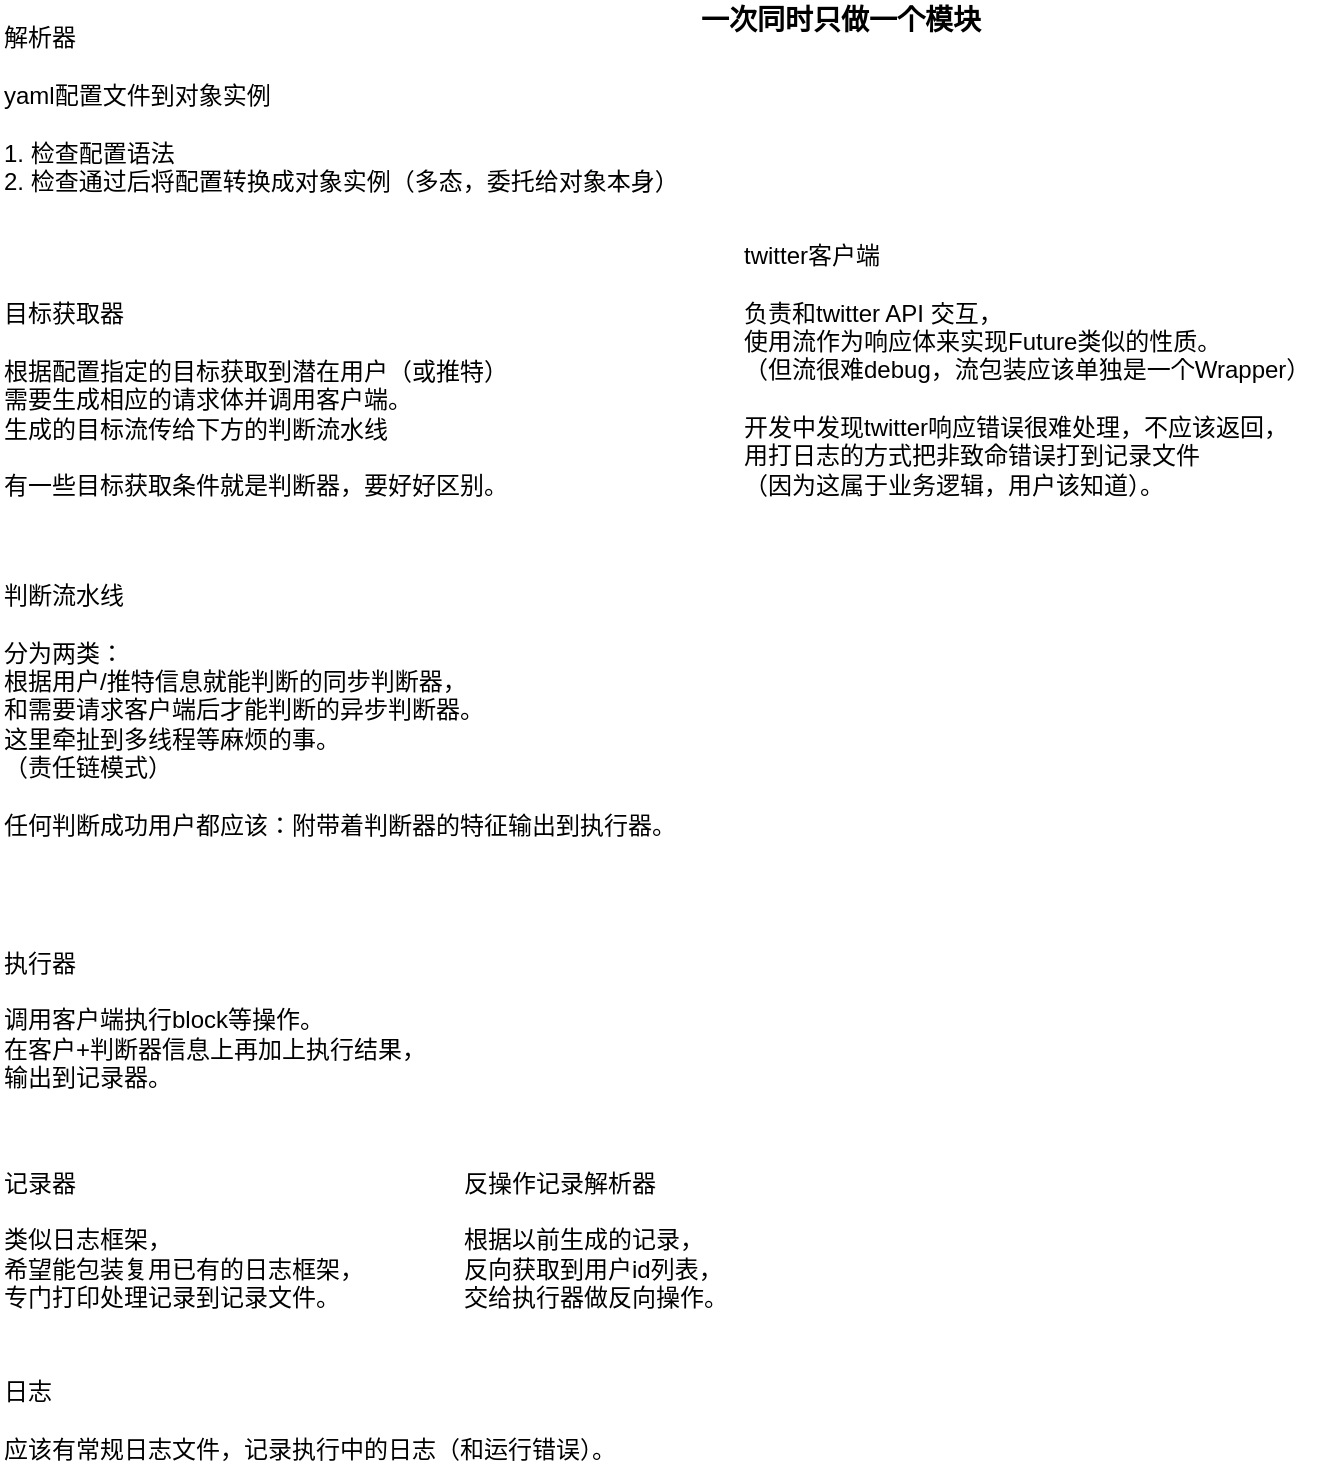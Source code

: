 <mxfile version="15.5.4" type="embed" pages="4"><diagram id="y37OU-7LTScIcy6vhDXi" name="总构成"><mxGraphModel dx="1014" dy="818" grid="1" gridSize="10" guides="1" tooltips="1" connect="1" arrows="1" fold="1" page="1" pageScale="1" pageWidth="850" pageHeight="1100" math="0" shadow="0"><root><mxCell id="7pB1NgnVfPflkXgKKWCg-0"/><mxCell id="7pB1NgnVfPflkXgKKWCg-1" parent="7pB1NgnVfPflkXgKKWCg-0"/><mxCell id="1" value="解析器&lt;br&gt;&lt;br&gt;yaml配置文件到对象实例&lt;br&gt;&lt;br&gt;1. 检查配置语法&lt;br&gt;2. 检查通过后将配置转换成对象实例（多态，委托给对象本身）" style="text;html=1;align=left;verticalAlign=middle;resizable=0;points=[];autosize=1;strokeColor=none;fillColor=none;" parent="7pB1NgnVfPflkXgKKWCg-1" vertex="1"><mxGeometry x="20" y="30" width="350" height="90" as="geometry"/></mxCell><mxCell id="2" value="&lt;div&gt;&lt;span&gt;判断流水线&lt;/span&gt;&lt;/div&gt;&lt;div&gt;&lt;span&gt;&lt;br&gt;&lt;/span&gt;&lt;/div&gt;&lt;div&gt;&lt;span&gt;分为两类：&lt;/span&gt;&lt;/div&gt;&lt;div&gt;&lt;span&gt;根据用户/推特信息就能判断的同步判断器，&lt;/span&gt;&lt;/div&gt;&lt;div&gt;&lt;span&gt;和需要请求客户端后才能判断的异步判断器。&lt;/span&gt;&lt;/div&gt;&lt;div&gt;&lt;span&gt;这里牵扯到多线程等麻烦的事。&lt;/span&gt;&lt;/div&gt;&lt;div&gt;&lt;span&gt;（责任链模式）&lt;/span&gt;&lt;/div&gt;&lt;div&gt;&lt;span&gt;&lt;br&gt;&lt;/span&gt;&lt;/div&gt;&lt;div&gt;任何判断成功用户都应该：附带着判断器的特征输出到执行器。&lt;/div&gt;" style="text;html=1;align=left;verticalAlign=middle;resizable=0;points=[];autosize=1;strokeColor=none;fillColor=none;" vertex="1" parent="7pB1NgnVfPflkXgKKWCg-1"><mxGeometry x="20" y="310" width="350" height="130" as="geometry"/></mxCell><mxCell id="3" value="目标获取器&lt;br&gt;&lt;br&gt;根据配置指定的目标获取到潜在用户（或推特）&lt;br&gt;需要生成相应的请求体并调用客户端。&lt;br&gt;生成的目标流传给下方的判断流水线&lt;br&gt;&lt;br&gt;有一些目标获取条件就是判断器，要好好区别。" style="text;html=1;align=left;verticalAlign=middle;resizable=0;points=[];autosize=1;strokeColor=none;fillColor=none;" vertex="1" parent="7pB1NgnVfPflkXgKKWCg-1"><mxGeometry x="20" y="170" width="270" height="100" as="geometry"/></mxCell><mxCell id="4" value="twitter客户端&lt;br&gt;&lt;br&gt;负责和twitter API 交互，&lt;br&gt;使用流作为响应体来实现Future类似的性质。&lt;br&gt;（但流很难debug，流包装应该单独是一个Wrapper）&lt;br&gt;&lt;br&gt;开发中发现twitter响应错误很难处理，不应该返回，&lt;br&gt;用打日志的方式把非致命错误打到记录文件&lt;br&gt;（因为这属于业务逻辑，用户该知道）。" style="text;html=1;align=left;verticalAlign=middle;resizable=0;points=[];autosize=1;strokeColor=none;fillColor=none;" vertex="1" parent="7pB1NgnVfPflkXgKKWCg-1"><mxGeometry x="390" y="140" width="300" height="130" as="geometry"/></mxCell><mxCell id="5" value="执行器&lt;br&gt;&lt;br&gt;调用客户端执行block等操作。&lt;br&gt;在客户+判断器信息上再加上执行结果，&lt;br&gt;输出到记录器。" style="text;html=1;align=left;verticalAlign=middle;resizable=0;points=[];autosize=1;strokeColor=none;fillColor=none;" vertex="1" parent="7pB1NgnVfPflkXgKKWCg-1"><mxGeometry x="20" y="490" width="230" height="80" as="geometry"/></mxCell><mxCell id="6" value="记录器&lt;br&gt;&lt;br&gt;类似日志框架，&lt;br&gt;希望能包装复用已有的日志框架，&lt;br&gt;专门打印处理记录到记录文件。" style="text;html=1;align=left;verticalAlign=middle;resizable=0;points=[];autosize=1;strokeColor=none;fillColor=none;" vertex="1" parent="7pB1NgnVfPflkXgKKWCg-1"><mxGeometry x="20" y="600" width="200" height="80" as="geometry"/></mxCell><mxCell id="7" value="日志&lt;br&gt;&lt;br&gt;应该有常规日志文件，记录执行中的日志（和运行错误）。" style="text;html=1;align=left;verticalAlign=middle;resizable=0;points=[];autosize=1;strokeColor=none;fillColor=none;" vertex="1" parent="7pB1NgnVfPflkXgKKWCg-1"><mxGeometry x="20" y="705" width="330" height="50" as="geometry"/></mxCell><mxCell id="9" value="反操作记录解析器&lt;br&gt;&lt;br&gt;根据以前生成的记录，&lt;br&gt;反向获取到用户id列表，&lt;br&gt;交给执行器做反向操作。" style="text;html=1;align=left;verticalAlign=middle;resizable=0;points=[];autosize=1;strokeColor=none;fillColor=none;" vertex="1" parent="7pB1NgnVfPflkXgKKWCg-1"><mxGeometry x="250" y="600" width="150" height="80" as="geometry"/></mxCell><mxCell id="10" value="&lt;b&gt;&lt;font style=&quot;font-size: 14px&quot;&gt;一次同时只做一个模块&lt;/font&gt;&lt;/b&gt;" style="text;html=1;align=center;verticalAlign=middle;resizable=0;points=[];autosize=1;strokeColor=none;fillColor=none;" vertex="1" parent="7pB1NgnVfPflkXgKKWCg-1"><mxGeometry x="360" y="20" width="160" height="20" as="geometry"/></mxCell></root></mxGraphModel></diagram><diagram id="XUiG8cFqJbwNKxK-u20N" name="concurrency"><mxGraphModel dx="1193" dy="962" grid="1" gridSize="10" guides="1" tooltips="1" connect="1" arrows="1" fold="1" page="1" pageScale="1" pageWidth="827" pageHeight="1169" math="0" shadow="0"><root><mxCell id="0"/><mxCell id="1" parent="0"/><mxCell id="4G1B_aLigyITLH9_Thik-1" value="&lt;font style=&quot;font-size: 14px&quot;&gt;并发的用途：让不同速度的组件互不干扰地运行。&lt;br&gt;这个项目里有两个慢组件，Client，和LMCR&lt;br&gt;需要从Client获取信息的组件有：Who，FilterRule, Action&lt;br&gt;&lt;br&gt;Who 和 Action 作为流中唯一的一环，它们被Client Block了，&lt;br&gt;组件无法继续处理请求流种的下一个项（请求相同资源），所以无需从上层手动调整。&lt;br&gt;&lt;br&gt;FilterRule是特殊的，因为上层的RuleSet做决策不一定非要使用这个FIlterRule，&lt;br&gt;还有取消任务的可能，所以 FIlterRule 之间应该独立地处理 Context 输入流中&lt;br&gt;的每一项，由上层的 RuleSet &lt;br&gt;1. 把相同Context的项包装处理成 Decision 流。&lt;br&gt;2. 在能做出决策时把相同ConText的未完成Rule都停了。&lt;br&gt;&lt;br&gt;基于以上能停止Rule的特点，理应使用 Future 作为 包装Rule 的类型。&lt;br&gt;&lt;/font&gt;" style="text;html=1;align=center;verticalAlign=middle;resizable=0;points=[];autosize=1;strokeColor=none;fillColor=none;" parent="1" vertex="1"><mxGeometry x="75" y="30" width="550" height="220" as="geometry"/></mxCell><mxCell id="NM_JuEfp7zFMwTP4qmRe-1" value="" style="rounded=0;whiteSpace=wrap;html=1;fontSize=14;" parent="1" vertex="1"><mxGeometry x="760" y="160" width="310" height="300" as="geometry"/></mxCell><mxCell id="NM_JuEfp7zFMwTP4qmRe-6" value="流程图：" style="text;html=1;align=center;verticalAlign=middle;resizable=0;points=[];autosize=1;strokeColor=none;fillColor=none;fontSize=14;" parent="1" vertex="1"><mxGeometry x="750" y="30" width="70" height="20" as="geometry"/></mxCell><mxCell id="NM_JuEfp7zFMwTP4qmRe-8" style="edgeStyle=orthogonalEdgeStyle;rounded=0;orthogonalLoop=1;jettySize=auto;html=1;entryX=0.25;entryY=0;entryDx=0;entryDy=0;fontSize=14;" parent="1" source="NM_JuEfp7zFMwTP4qmRe-7" target="NM_JuEfp7zFMwTP4qmRe-1" edge="1"><mxGeometry relative="1" as="geometry"/></mxCell><mxCell id="NM_JuEfp7zFMwTP4qmRe-7" value="config file" style="shape=card;whiteSpace=wrap;html=1;fontSize=14;" parent="1" vertex="1"><mxGeometry x="790" y="60" width="80" height="60" as="geometry"/></mxCell><mxCell id="NM_JuEfp7zFMwTP4qmRe-10" value="parsing, building USRs" style="text;html=1;align=center;verticalAlign=middle;resizable=0;points=[];autosize=1;strokeColor=none;fillColor=none;fontSize=14;" parent="1" vertex="1"><mxGeometry x="850" y="130" width="160" height="20" as="geometry"/></mxCell><mxCell id="NM_JuEfp7zFMwTP4qmRe-12" value="&lt;span&gt;Hunting Plan&lt;/span&gt;" style="text;html=1;align=center;verticalAlign=middle;resizable=0;points=[];autosize=1;strokeColor=none;fillColor=none;fontSize=14;" parent="1" vertex="1"><mxGeometry x="780" y="170" width="100" height="20" as="geometry"/></mxCell><mxCell id="NM_JuEfp7zFMwTP4qmRe-20" style="edgeStyle=orthogonalEdgeStyle;rounded=0;orthogonalLoop=1;jettySize=auto;html=1;entryX=0.5;entryY=0;entryDx=0;entryDy=0;fontSize=14;" parent="1" source="NM_JuEfp7zFMwTP4qmRe-13" target="NM_JuEfp7zFMwTP4qmRe-19" edge="1"><mxGeometry relative="1" as="geometry"/></mxCell><mxCell id="NM_JuEfp7zFMwTP4qmRe-13" value="USR" style="rounded=1;whiteSpace=wrap;html=1;fontSize=14;fillColor=#E6E6E6;" parent="1" vertex="1"><mxGeometry x="795" y="200" width="85" height="40" as="geometry"/></mxCell><mxCell id="NM_JuEfp7zFMwTP4qmRe-22" style="edgeStyle=orthogonalEdgeStyle;rounded=0;orthogonalLoop=1;jettySize=auto;html=1;entryX=0.5;entryY=0;entryDx=0;entryDy=0;fontSize=14;" parent="1" source="NM_JuEfp7zFMwTP4qmRe-14" target="NM_JuEfp7zFMwTP4qmRe-19" edge="1"><mxGeometry relative="1" as="geometry"/></mxCell><mxCell id="NM_JuEfp7zFMwTP4qmRe-14" value="USR" style="rounded=1;whiteSpace=wrap;html=1;fontSize=14;fillColor=#E6E6E6;" parent="1" vertex="1"><mxGeometry x="795" y="250" width="85" height="40" as="geometry"/></mxCell><mxCell id="NM_JuEfp7zFMwTP4qmRe-25" style="edgeStyle=orthogonalEdgeStyle;rounded=0;orthogonalLoop=1;jettySize=auto;html=1;entryX=0;entryY=0.5;entryDx=0;entryDy=0;fontSize=14;" parent="1" source="NM_JuEfp7zFMwTP4qmRe-15" target="NM_JuEfp7zFMwTP4qmRe-19" edge="1"><mxGeometry relative="1" as="geometry"/></mxCell><mxCell id="NM_JuEfp7zFMwTP4qmRe-15" value="USR" style="rounded=1;whiteSpace=wrap;html=1;fontSize=14;fillColor=#E6E6E6;" parent="1" vertex="1"><mxGeometry x="795" y="300" width="85" height="40" as="geometry"/></mxCell><mxCell id="NM_JuEfp7zFMwTP4qmRe-18" style="edgeStyle=orthogonalEdgeStyle;rounded=0;orthogonalLoop=1;jettySize=auto;html=1;entryX=0.5;entryY=0;entryDx=0;entryDy=0;entryPerimeter=0;fontSize=14;" parent="1" source="NM_JuEfp7zFMwTP4qmRe-16" target="NM_JuEfp7zFMwTP4qmRe-17" edge="1"><mxGeometry relative="1" as="geometry"/></mxCell><mxCell id="NM_JuEfp7zFMwTP4qmRe-16" value="Report&lt;br&gt;Writter" style="rounded=1;whiteSpace=wrap;html=1;fontSize=14;" parent="1" vertex="1"><mxGeometry x="797.5" y="360" width="80" height="80" as="geometry"/></mxCell><mxCell id="NM_JuEfp7zFMwTP4qmRe-17" value="report file" style="shape=card;whiteSpace=wrap;html=1;fontSize=14;" parent="1" vertex="1"><mxGeometry x="797.5" y="490" width="80" height="60" as="geometry"/></mxCell><mxCell id="Bkanwb2_NG2C7RGpmyLM-2" value="" style="edgeStyle=orthogonalEdgeStyle;rounded=0;orthogonalLoop=1;jettySize=auto;html=1;fontSize=14;" parent="1" source="NM_JuEfp7zFMwTP4qmRe-19" target="Bkanwb2_NG2C7RGpmyLM-1" edge="1"><mxGeometry relative="1" as="geometry"/></mxCell><mxCell id="NM_JuEfp7zFMwTP4qmRe-19" value="Decision&lt;br&gt;flow" style="ellipse;whiteSpace=wrap;html=1;fontSize=14;" parent="1" vertex="1"><mxGeometry x="935" y="200" width="120" height="80" as="geometry"/></mxCell><mxCell id="Bkanwb2_NG2C7RGpmyLM-4" value="" style="edgeStyle=orthogonalEdgeStyle;rounded=0;orthogonalLoop=1;jettySize=auto;html=1;fontSize=14;" parent="1" source="Bkanwb2_NG2C7RGpmyLM-1" target="Bkanwb2_NG2C7RGpmyLM-3" edge="1"><mxGeometry relative="1" as="geometry"/></mxCell><mxCell id="Bkanwb2_NG2C7RGpmyLM-1" value="Action" style="whiteSpace=wrap;html=1;fontSize=14;fillColor=#E6E6E6;" parent="1" vertex="1"><mxGeometry x="935" y="300" width="120" height="60" as="geometry"/></mxCell><mxCell id="Bkanwb2_NG2C7RGpmyLM-5" value="" style="edgeStyle=orthogonalEdgeStyle;rounded=0;orthogonalLoop=1;jettySize=auto;html=1;fontSize=14;" parent="1" source="Bkanwb2_NG2C7RGpmyLM-3" target="NM_JuEfp7zFMwTP4qmRe-16" edge="1"><mxGeometry relative="1" as="geometry"/></mxCell><mxCell id="Bkanwb2_NG2C7RGpmyLM-3" value="Report flow" style="ellipse;whiteSpace=wrap;html=1;fontSize=14;" parent="1" vertex="1"><mxGeometry x="930" y="370" width="120" height="60" as="geometry"/></mxCell><mxCell id="8GCmwNGSGlfDe_DTGjrs-3" value="" style="edgeStyle=orthogonalEdgeStyle;rounded=0;orthogonalLoop=1;jettySize=auto;html=1;fontSize=14;" parent="1" source="CMJWBRoMR7nh_A9koZnk-3" target="8GCmwNGSGlfDe_DTGjrs-2" edge="1"><mxGeometry relative="1" as="geometry"/></mxCell><mxCell id="CMJWBRoMR7nh_A9koZnk-3" value="" style="whiteSpace=wrap;html=1;fontSize=14;fillColor=#E6E6E6;" parent="1" vertex="1"><mxGeometry x="750" y="620" width="120" height="60" as="geometry"/></mxCell><mxCell id="8GCmwNGSGlfDe_DTGjrs-1" value="Twitter" style="ellipse;shape=cloud;whiteSpace=wrap;html=1;" parent="1" vertex="1"><mxGeometry x="1087" y="610" width="120" height="80" as="geometry"/></mxCell><mxCell id="8GCmwNGSGlfDe_DTGjrs-4" value="" style="edgeStyle=orthogonalEdgeStyle;rounded=0;orthogonalLoop=1;jettySize=auto;html=1;fontSize=14;entryX=0.16;entryY=0.55;entryDx=0;entryDy=0;entryPerimeter=0;" parent="1" source="8GCmwNGSGlfDe_DTGjrs-2" target="8GCmwNGSGlfDe_DTGjrs-1" edge="1"><mxGeometry relative="1" as="geometry"/></mxCell><mxCell id="8GCmwNGSGlfDe_DTGjrs-2" value="Tweepy&lt;br&gt;Client" style="whiteSpace=wrap;html=1;fontSize=14;fillColor=#E6E6E6;" parent="1" vertex="1"><mxGeometry x="920" y="620" width="120" height="60" as="geometry"/></mxCell></root></mxGraphModel></diagram><diagram id="S5cICVvT9AW_yB-Se5Wj" name="user-selecting-rule"><mxGraphModel dx="1014" dy="818" grid="1" gridSize="10" guides="1" tooltips="1" connect="1" arrows="1" fold="1" page="1" pageScale="1" pageWidth="827" pageHeight="1169" math="0" shadow="0"><root><mxCell id="0"/><mxCell id="1" parent="0"/><mxCell id="NvCPOizqN2Km6uEgG7TH-6" value="" style="edgeStyle=orthogonalEdgeStyle;rounded=0;orthogonalLoop=1;jettySize=auto;html=1;entryX=0;entryY=0.5;entryDx=0;entryDy=0;" parent="1" source="NvCPOizqN2Km6uEgG7TH-1" target="NvCPOizqN2Km6uEgG7TH-5" edge="1"><mxGeometry relative="1" as="geometry"/></mxCell><mxCell id="wnTeXHhJYLwnOJ4dHzEN-19" style="edgeStyle=orthogonalEdgeStyle;rounded=0;orthogonalLoop=1;jettySize=auto;html=1;entryX=1;entryY=0.5;entryDx=0;entryDy=0;" parent="1" source="NvCPOizqN2Km6uEgG7TH-1" target="wnTeXHhJYLwnOJ4dHzEN-11" edge="1"><mxGeometry relative="1" as="geometry"><Array as="points"><mxPoint x="1600" y="250"/></Array></mxGeometry></mxCell><mxCell id="wnTeXHhJYLwnOJ4dHzEN-20" style="edgeStyle=orthogonalEdgeStyle;rounded=0;orthogonalLoop=1;jettySize=auto;html=1;exitX=0;exitY=0.5;exitDx=0;exitDy=0;entryX=1;entryY=0.5;entryDx=0;entryDy=0;" parent="1" source="NvCPOizqN2Km6uEgG7TH-1" target="wnTeXHhJYLwnOJ4dHzEN-10" edge="1"><mxGeometry relative="1" as="geometry"/></mxCell><mxCell id="NvCPOizqN2Km6uEgG7TH-1" value="Who Field" style="rounded=0;whiteSpace=wrap;html=1;" parent="1" vertex="1"><mxGeometry x="1570" y="150" width="120" height="60" as="geometry"/></mxCell><mxCell id="NvCPOizqN2Km6uEgG7TH-2" value="Twitter" style="ellipse;shape=cloud;whiteSpace=wrap;html=1;" parent="1" vertex="1"><mxGeometry x="2036" y="140" width="120" height="80" as="geometry"/></mxCell><mxCell id="NvCPOizqN2Km6uEgG7TH-8" value="" style="edgeStyle=orthogonalEdgeStyle;rounded=0;orthogonalLoop=1;jettySize=auto;html=1;" parent="1" source="NvCPOizqN2Km6uEgG7TH-3" target="NvCPOizqN2Km6uEgG7TH-2" edge="1"><mxGeometry relative="1" as="geometry"/></mxCell><mxCell id="wnTeXHhJYLwnOJ4dHzEN-3" value="" style="edgeStyle=orthogonalEdgeStyle;rounded=0;orthogonalLoop=1;jettySize=auto;html=1;exitX=0.05;exitY=0.5;exitDx=0;exitDy=0;exitPerimeter=0;entryX=1;entryY=0.5;entryDx=0;entryDy=0;" parent="1" source="NvCPOizqN2Km6uEgG7TH-3" target="wnTeXHhJYLwnOJ4dHzEN-2" edge="1"><mxGeometry relative="1" as="geometry"/></mxCell><mxCell id="wnTeXHhJYLwnOJ4dHzEN-5" value="" style="edgeStyle=orthogonalEdgeStyle;rounded=0;orthogonalLoop=1;jettySize=auto;html=1;exitX=0.5;exitY=1;exitDx=0;exitDy=0;" parent="1" source="NvCPOizqN2Km6uEgG7TH-3" target="wnTeXHhJYLwnOJ4dHzEN-4" edge="1"><mxGeometry relative="1" as="geometry"><Array as="points"><mxPoint x="1946" y="320"/></Array></mxGeometry></mxCell><mxCell id="NvCPOizqN2Km6uEgG7TH-3" value="client&lt;br&gt;(tweepy hunter)" style="rounded=0;whiteSpace=wrap;html=1;fontFamily=Helvetica;fontSize=12;fontColor=default;align=center;strokeColor=default;fillColor=default;" parent="1" vertex="1"><mxGeometry x="1906" y="140" width="80" height="80" as="geometry"/></mxCell><mxCell id="NvCPOizqN2Km6uEgG7TH-7" style="edgeStyle=orthogonalEdgeStyle;rounded=0;orthogonalLoop=1;jettySize=auto;html=1;entryX=0.5;entryY=0;entryDx=0;entryDy=0;exitX=1;exitY=0.5;exitDx=0;exitDy=0;" parent="1" source="NvCPOizqN2Km6uEgG7TH-5" target="NvCPOizqN2Km6uEgG7TH-3" edge="1"><mxGeometry relative="1" as="geometry"><mxPoint x="1940" y="110" as="sourcePoint"/></mxGeometry></mxCell><mxCell id="NvCPOizqN2Km6uEgG7TH-5" value="info for quering user,&lt;br&gt;flow" style="ellipse;whiteSpace=wrap;html=1;" parent="1" vertex="1"><mxGeometry x="1730" y="70" width="120" height="80" as="geometry"/></mxCell><mxCell id="wnTeXHhJYLwnOJ4dHzEN-6" style="edgeStyle=orthogonalEdgeStyle;rounded=0;orthogonalLoop=1;jettySize=auto;html=1;entryX=0.75;entryY=1;entryDx=0;entryDy=0;" parent="1" source="wnTeXHhJYLwnOJ4dHzEN-2" target="NvCPOizqN2Km6uEgG7TH-1" edge="1"><mxGeometry relative="1" as="geometry"/></mxCell><mxCell id="wnTeXHhJYLwnOJ4dHzEN-2" value="User flow" style="ellipse;whiteSpace=wrap;html=1;rounded=0;" parent="1" vertex="1"><mxGeometry x="1730" y="200" width="120" height="60" as="geometry"/></mxCell><mxCell id="wnTeXHhJYLwnOJ4dHzEN-7" style="edgeStyle=orthogonalEdgeStyle;rounded=0;orthogonalLoop=1;jettySize=auto;html=1;entryX=0.5;entryY=1;entryDx=0;entryDy=0;" parent="1" source="wnTeXHhJYLwnOJ4dHzEN-4" target="NvCPOizqN2Km6uEgG7TH-1" edge="1"><mxGeometry relative="1" as="geometry"/></mxCell><mxCell id="wnTeXHhJYLwnOJ4dHzEN-4" value="API error flow" style="ellipse;whiteSpace=wrap;html=1;rounded=0;" parent="1" vertex="1"><mxGeometry x="1730" y="290" width="120" height="60" as="geometry"/></mxCell><mxCell id="wnTeXHhJYLwnOJ4dHzEN-15" style="edgeStyle=orthogonalEdgeStyle;rounded=0;orthogonalLoop=1;jettySize=auto;html=1;exitX=0;exitY=0.5;exitDx=0;exitDy=0;entryX=1;entryY=0.5;entryDx=0;entryDy=0;" parent="1" source="wnTeXHhJYLwnOJ4dHzEN-10" target="wnTeXHhJYLwnOJ4dHzEN-12" edge="1"><mxGeometry relative="1" as="geometry"/></mxCell><mxCell id="wnTeXHhJYLwnOJ4dHzEN-10" value="User flow" style="ellipse;whiteSpace=wrap;html=1;rounded=0;" parent="1" vertex="1"><mxGeometry x="1430" y="150" width="120" height="60" as="geometry"/></mxCell><mxCell id="wnTeXHhJYLwnOJ4dHzEN-21" style="edgeStyle=orthogonalEdgeStyle;rounded=0;orthogonalLoop=1;jettySize=auto;html=1;entryX=1;entryY=1;entryDx=0;entryDy=0;" parent="1" source="wnTeXHhJYLwnOJ4dHzEN-11" target="wnTeXHhJYLwnOJ4dHzEN-12" edge="1"><mxGeometry relative="1" as="geometry"/></mxCell><mxCell id="wnTeXHhJYLwnOJ4dHzEN-11" value="API error flow" style="ellipse;whiteSpace=wrap;html=1;rounded=0;" parent="1" vertex="1"><mxGeometry x="1430" y="220" width="120" height="60" as="geometry"/></mxCell><mxCell id="wnTeXHhJYLwnOJ4dHzEN-13" style="edgeStyle=orthogonalEdgeStyle;rounded=0;orthogonalLoop=1;jettySize=auto;html=1;entryX=0.5;entryY=0;entryDx=0;entryDy=0;exitX=0.5;exitY=0;exitDx=0;exitDy=0;" parent="1" source="wnTeXHhJYLwnOJ4dHzEN-12" target="NvCPOizqN2Km6uEgG7TH-1" edge="1"><mxGeometry relative="1" as="geometry"><Array as="points"><mxPoint x="1350" y="130"/><mxPoint x="1630" y="130"/></Array></mxGeometry></mxCell><mxCell id="wnTeXHhJYLwnOJ4dHzEN-12" value="User Selecting Rule" style="rounded=0;whiteSpace=wrap;html=1;fillColor=#E6E6E6;" parent="1" vertex="1"><mxGeometry x="1290" y="150" width="120" height="60" as="geometry"/></mxCell><mxCell id="wnTeXHhJYLwnOJ4dHzEN-14" value="who.query_users()" style="text;html=1;align=center;verticalAlign=middle;resizable=0;points=[];autosize=1;strokeColor=none;fillColor=none;" parent="1" vertex="1"><mxGeometry x="1435" y="100" width="110" height="20" as="geometry"/></mxCell><mxCell id="wnTeXHhJYLwnOJ4dHzEN-22" value="1" style="ellipse;whiteSpace=wrap;html=1;aspect=fixed;strokeWidth=2;fontFamily=Tahoma;spacingBottom=4;spacingRight=2;strokeColor=#d3d3d3;" parent="1" vertex="1"><mxGeometry x="1240" y="170" width="20" height="20" as="geometry"/></mxCell><mxCell id="wnTeXHhJYLwnOJ4dHzEN-24" value="2" style="ellipse;whiteSpace=wrap;html=1;aspect=fixed;strokeWidth=2;fontFamily=Tahoma;spacingBottom=4;spacingRight=2;strokeColor=#d3d3d3;" parent="1" vertex="1"><mxGeometry x="1240" y="550" width="20" height="20" as="geometry"/></mxCell><mxCell id="wnTeXHhJYLwnOJ4dHzEN-58" style="edgeStyle=orthogonalEdgeStyle;rounded=0;orthogonalLoop=1;jettySize=auto;html=1;" parent="1" source="wnTeXHhJYLwnOJ4dHzEN-29" target="wnTeXHhJYLwnOJ4dHzEN-53" edge="1"><mxGeometry relative="1" as="geometry"/></mxCell><mxCell id="wnTeXHhJYLwnOJ4dHzEN-29" value="API error flow" style="ellipse;whiteSpace=wrap;html=1;rounded=0;" parent="1" vertex="1"><mxGeometry x="1425" y="440" width="120" height="60" as="geometry"/></mxCell><mxCell id="wnTeXHhJYLwnOJ4dHzEN-31" style="edgeStyle=orthogonalEdgeStyle;rounded=0;orthogonalLoop=1;jettySize=auto;html=1;entryX=0;entryY=0.5;entryDx=0;entryDy=0;" parent="1" source="wnTeXHhJYLwnOJ4dHzEN-30" target="wnTeXHhJYLwnOJ4dHzEN-36" edge="1"><mxGeometry relative="1" as="geometry"><mxPoint x="1750" y="470" as="targetPoint"/></mxGeometry></mxCell><mxCell id="wnTeXHhJYLwnOJ4dHzEN-50" value="" style="edgeStyle=orthogonalEdgeStyle;rounded=0;orthogonalLoop=1;jettySize=auto;html=1;startArrow=none;" parent="1" source="M1teWnOXiRI7hTYVmEB5-2" target="wnTeXHhJYLwnOJ4dHzEN-29" edge="1"><mxGeometry relative="1" as="geometry"/></mxCell><mxCell id="M1teWnOXiRI7hTYVmEB5-8" style="edgeStyle=orthogonalEdgeStyle;rounded=0;orthogonalLoop=1;jettySize=auto;html=1;entryX=1;entryY=0.5;entryDx=0;entryDy=0;" parent="1" source="wnTeXHhJYLwnOJ4dHzEN-30" target="M1teWnOXiRI7hTYVmEB5-4" edge="1"><mxGeometry relative="1" as="geometry"/></mxCell><mxCell id="wnTeXHhJYLwnOJ4dHzEN-30" value="User Selecting Rule:&lt;br&gt;action.execute(decision)" style="rounded=0;whiteSpace=wrap;html=1;fillColor=#E6E6E6;" parent="1" vertex="1"><mxGeometry x="1850" y="440" width="140" height="60" as="geometry"/></mxCell><mxCell id="wnTeXHhJYLwnOJ4dHzEN-40" value="" style="edgeStyle=orthogonalEdgeStyle;rounded=0;orthogonalLoop=1;jettySize=auto;html=1;" parent="1" source="wnTeXHhJYLwnOJ4dHzEN-36" target="wnTeXHhJYLwnOJ4dHzEN-39" edge="1"><mxGeometry relative="1" as="geometry"/></mxCell><mxCell id="wnTeXHhJYLwnOJ4dHzEN-36" value="Context flow&lt;br&gt;(User flow)" style="ellipse;whiteSpace=wrap;html=1;" parent="1" vertex="1"><mxGeometry x="2030" y="430" width="120" height="80" as="geometry"/></mxCell><mxCell id="wnTeXHhJYLwnOJ4dHzEN-43" value="" style="edgeStyle=orthogonalEdgeStyle;rounded=0;orthogonalLoop=1;jettySize=auto;html=1;entryX=1;entryY=0.5;entryDx=0;entryDy=0;" parent="1" source="wnTeXHhJYLwnOJ4dHzEN-39" target="wnTeXHhJYLwnOJ4dHzEN-42" edge="1"><mxGeometry relative="1" as="geometry"><Array as="points"><mxPoint x="2230" y="560"/></Array></mxGeometry></mxCell><mxCell id="wnTeXHhJYLwnOJ4dHzEN-52" style="edgeStyle=orthogonalEdgeStyle;rounded=0;orthogonalLoop=1;jettySize=auto;html=1;entryX=1;entryY=0.5;entryDx=0;entryDy=0;" parent="1" source="wnTeXHhJYLwnOJ4dHzEN-39" target="wnTeXHhJYLwnOJ4dHzEN-51" edge="1"><mxGeometry relative="1" as="geometry"><Array as="points"><mxPoint x="2230" y="640"/></Array></mxGeometry></mxCell><mxCell id="wnTeXHhJYLwnOJ4dHzEN-39" value="RuleSet" style="whiteSpace=wrap;html=1;" parent="1" vertex="1"><mxGeometry x="2170" y="440" width="120" height="60" as="geometry"/></mxCell><mxCell id="wnTeXHhJYLwnOJ4dHzEN-45" style="edgeStyle=orthogonalEdgeStyle;rounded=0;orthogonalLoop=1;jettySize=auto;html=1;entryX=1;entryY=1;entryDx=0;entryDy=0;" parent="1" source="wnTeXHhJYLwnOJ4dHzEN-42" target="wnTeXHhJYLwnOJ4dHzEN-30" edge="1"><mxGeometry relative="1" as="geometry"/></mxCell><mxCell id="wnTeXHhJYLwnOJ4dHzEN-42" value="Decision flow" style="ellipse;whiteSpace=wrap;html=1;" parent="1" vertex="1"><mxGeometry x="2030" y="530" width="120" height="60" as="geometry"/></mxCell><mxCell id="wnTeXHhJYLwnOJ4dHzEN-47" value="rules.judge()" style="text;html=1;align=center;verticalAlign=middle;resizable=0;points=[];autosize=1;strokeColor=none;fillColor=none;" parent="1" vertex="1"><mxGeometry x="2050" y="400" width="80" height="20" as="geometry"/></mxCell><mxCell id="wnTeXHhJYLwnOJ4dHzEN-59" style="edgeStyle=orthogonalEdgeStyle;rounded=0;orthogonalLoop=1;jettySize=auto;html=1;" parent="1" source="wnTeXHhJYLwnOJ4dHzEN-48" target="wnTeXHhJYLwnOJ4dHzEN-53" edge="1"><mxGeometry relative="1" as="geometry"/></mxCell><mxCell id="wnTeXHhJYLwnOJ4dHzEN-48" value="ActionReport flow&lt;br&gt;(Decision flow)" style="ellipse;whiteSpace=wrap;html=1;" parent="1" vertex="1"><mxGeometry x="1425" y="530" width="120" height="60" as="geometry"/></mxCell><mxCell id="wnTeXHhJYLwnOJ4dHzEN-55" style="edgeStyle=orthogonalEdgeStyle;rounded=0;orthogonalLoop=1;jettySize=auto;html=1;entryX=0.75;entryY=1;entryDx=0;entryDy=0;" parent="1" source="wnTeXHhJYLwnOJ4dHzEN-51" target="wnTeXHhJYLwnOJ4dHzEN-30" edge="1"><mxGeometry relative="1" as="geometry"/></mxCell><mxCell id="wnTeXHhJYLwnOJ4dHzEN-51" value="API error flow" style="ellipse;whiteSpace=wrap;html=1;rounded=0;" parent="1" vertex="1"><mxGeometry x="2030" y="610" width="120" height="60" as="geometry"/></mxCell><mxCell id="wnTeXHhJYLwnOJ4dHzEN-53" value="Hunting Plan:&lt;br&gt;print to report" style="whiteSpace=wrap;html=1;rounded=0;" parent="1" vertex="1"><mxGeometry x="1280" y="530" width="120" height="60" as="geometry"/></mxCell><mxCell id="M1teWnOXiRI7hTYVmEB5-10" style="edgeStyle=orthogonalEdgeStyle;rounded=0;orthogonalLoop=1;jettySize=auto;html=1;entryX=1;entryY=0.5;entryDx=0;entryDy=0;" parent="1" source="M1teWnOXiRI7hTYVmEB5-2" target="wnTeXHhJYLwnOJ4dHzEN-48" edge="1"><mxGeometry relative="1" as="geometry"><Array as="points"><mxPoint x="1620" y="560"/></Array></mxGeometry></mxCell><mxCell id="M1teWnOXiRI7hTYVmEB5-2" value="action&lt;br&gt;USR.merge(observable)&lt;br&gt;action.execute(decision)" style="rounded=0;whiteSpace=wrap;html=1;" parent="1" vertex="1"><mxGeometry x="1580" y="440" width="210" height="60" as="geometry"/></mxCell><mxCell id="M1teWnOXiRI7hTYVmEB5-3" value="" style="edgeStyle=orthogonalEdgeStyle;rounded=0;orthogonalLoop=1;jettySize=auto;html=1;endArrow=none;" parent="1" source="wnTeXHhJYLwnOJ4dHzEN-30" target="M1teWnOXiRI7hTYVmEB5-2" edge="1"><mxGeometry relative="1" as="geometry"><mxPoint x="1850" y="470" as="sourcePoint"/><mxPoint x="1545" y="470" as="targetPoint"/></mxGeometry></mxCell><mxCell id="M1teWnOXiRI7hTYVmEB5-9" style="edgeStyle=orthogonalEdgeStyle;rounded=0;orthogonalLoop=1;jettySize=auto;html=1;exitX=0;exitY=0.5;exitDx=0;exitDy=0;entryX=0.75;entryY=1;entryDx=0;entryDy=0;" parent="1" source="M1teWnOXiRI7hTYVmEB5-4" target="M1teWnOXiRI7hTYVmEB5-2" edge="1"><mxGeometry relative="1" as="geometry"/></mxCell><mxCell id="M1teWnOXiRI7hTYVmEB5-4" value="Decision flow" style="ellipse;whiteSpace=wrap;html=1;" parent="1" vertex="1"><mxGeometry x="1790" y="515" width="60" height="60" as="geometry"/></mxCell><mxCell id="4qomWHOzgepFkxnULHFh-3" value="" style="edgeStyle=orthogonalEdgeStyle;rounded=0;orthogonalLoop=1;jettySize=auto;html=1;fontSize=14;" parent="1" source="4qomWHOzgepFkxnULHFh-1" target="4qomWHOzgepFkxnULHFh-2" edge="1"><mxGeometry relative="1" as="geometry"/></mxCell><mxCell id="4qomWHOzgepFkxnULHFh-1" value="Who field" style="rounded=0;whiteSpace=wrap;html=1;fontSize=14;" parent="1" vertex="1"><mxGeometry x="90" y="140" width="120" height="60" as="geometry"/></mxCell><mxCell id="4qomWHOzgepFkxnULHFh-6" value="" style="edgeStyle=orthogonalEdgeStyle;rounded=0;orthogonalLoop=1;jettySize=auto;html=1;fontSize=14;" parent="1" source="4qomWHOzgepFkxnULHFh-2" target="4qomWHOzgepFkxnULHFh-5" edge="1"><mxGeometry relative="1" as="geometry"/></mxCell><mxCell id="4qomWHOzgepFkxnULHFh-2" value="&lt;font style=&quot;font-size: 14px&quot;&gt;User flow&lt;/font&gt;" style="ellipse;whiteSpace=wrap;html=1;fontSize=14;rounded=0;" parent="1" vertex="1"><mxGeometry x="90" y="230" width="120" height="60" as="geometry"/></mxCell><mxCell id="4qomWHOzgepFkxnULHFh-10" value="" style="edgeStyle=orthogonalEdgeStyle;rounded=0;orthogonalLoop=1;jettySize=auto;html=1;fontSize=14;" parent="1" source="4qomWHOzgepFkxnULHFh-5" target="4qomWHOzgepFkxnULHFh-9" edge="1"><mxGeometry relative="1" as="geometry"/></mxCell><mxCell id="4qomWHOzgepFkxnULHFh-5" value="Filter:&lt;br&gt;have blocked?&lt;br&gt;is following?" style="whiteSpace=wrap;html=1;fontSize=14;rounded=0;" parent="1" vertex="1"><mxGeometry x="240" y="140" width="120" height="60" as="geometry"/></mxCell><mxCell id="4qomWHOzgepFkxnULHFh-12" value="" style="edgeStyle=orthogonalEdgeStyle;rounded=0;orthogonalLoop=1;jettySize=auto;html=1;fontSize=14;" parent="1" source="4qomWHOzgepFkxnULHFh-9" target="4qomWHOzgepFkxnULHFh-11" edge="1"><mxGeometry relative="1" as="geometry"/></mxCell><mxCell id="4qomWHOzgepFkxnULHFh-16" value="" style="edgeStyle=orthogonalEdgeStyle;rounded=0;orthogonalLoop=1;jettySize=auto;html=1;fontSize=14;" parent="1" source="4qomWHOzgepFkxnULHFh-11" target="4qomWHOzgepFkxnULHFh-15" edge="1"><mxGeometry relative="1" as="geometry"/></mxCell><mxCell id="4qomWHOzgepFkxnULHFh-25" style="edgeStyle=orthogonalEdgeStyle;rounded=0;orthogonalLoop=1;jettySize=auto;html=1;fontSize=14;entryX=0;entryY=0.5;entryDx=0;entryDy=0;" parent="1" source="4qomWHOzgepFkxnULHFh-11" target="4qomWHOzgepFkxnULHFh-27" edge="1"><mxGeometry relative="1" as="geometry"><mxPoint x="860" y="170" as="targetPoint"/></mxGeometry></mxCell><mxCell id="4qomWHOzgepFkxnULHFh-11" value="RuleSet" style="whiteSpace=wrap;html=1;fontSize=14;rounded=0;" parent="1" vertex="1"><mxGeometry x="580" y="140" width="120" height="60" as="geometry"/></mxCell><mxCell id="4qomWHOzgepFkxnULHFh-21" value="" style="edgeStyle=orthogonalEdgeStyle;rounded=0;orthogonalLoop=1;jettySize=auto;html=1;fontSize=14;" parent="1" source="4qomWHOzgepFkxnULHFh-15" target="4qomWHOzgepFkxnULHFh-20" edge="1"><mxGeometry relative="1" as="geometry"/></mxCell><mxCell id="4qomWHOzgepFkxnULHFh-15" value="not sure&lt;br&gt;User flow" style="ellipse;whiteSpace=wrap;html=1;fontSize=14;rounded=0;" parent="1" vertex="1"><mxGeometry x="726" y="230" width="120" height="60" as="geometry"/></mxCell><mxCell id="4qomWHOzgepFkxnULHFh-23" value="" style="edgeStyle=orthogonalEdgeStyle;rounded=0;orthogonalLoop=1;jettySize=auto;html=1;fontSize=14;" parent="1" source="4qomWHOzgepFkxnULHFh-20" target="4qomWHOzgepFkxnULHFh-22" edge="1"><mxGeometry relative="1" as="geometry"/></mxCell><mxCell id="4qomWHOzgepFkxnULHFh-28" style="edgeStyle=orthogonalEdgeStyle;rounded=0;orthogonalLoop=1;jettySize=auto;html=1;entryX=0.5;entryY=1;entryDx=0;entryDy=0;fontSize=14;" parent="1" source="4qomWHOzgepFkxnULHFh-20" target="4qomWHOzgepFkxnULHFh-27" edge="1"><mxGeometry relative="1" as="geometry"><Array as="points"><mxPoint x="640" y="330"/><mxPoint x="910" y="330"/></Array></mxGeometry></mxCell><mxCell id="4qomWHOzgepFkxnULHFh-20" value="LetMeCheck Rule (LMCR)" style="whiteSpace=wrap;html=1;fontSize=14;rounded=0;" parent="1" vertex="1"><mxGeometry x="580" y="230" width="120" height="60" as="geometry"/></mxCell><mxCell id="4qomWHOzgepFkxnULHFh-22" value="" style="fontColor=#0066CC;verticalAlign=top;verticalLabelPosition=bottom;labelPosition=center;align=center;html=1;outlineConnect=0;fillColor=#CCCCCC;strokeColor=#6881B3;gradientColor=none;gradientDirection=north;strokeWidth=2;shape=mxgraph.networks.terminal;fontSize=14;" parent="1" vertex="1"><mxGeometry x="460" y="227.5" width="80" height="65" as="geometry"/></mxCell><mxCell id="4qomWHOzgepFkxnULHFh-24" value="slow,&lt;br&gt;user make desicion" style="text;html=1;align=center;verticalAlign=middle;resizable=0;points=[];autosize=1;strokeColor=none;fillColor=none;fontSize=14;" parent="1" vertex="1"><mxGeometry x="430" y="300" width="140" height="40" as="geometry"/></mxCell><mxCell id="F2f7fT2eSogqoaSea342-2" value="" style="edgeStyle=orthogonalEdgeStyle;rounded=0;orthogonalLoop=1;jettySize=auto;html=1;fontSize=14;entryX=0;entryY=0.5;entryDx=0;entryDy=0;" parent="1" source="4qomWHOzgepFkxnULHFh-27" target="F2f7fT2eSogqoaSea342-9" edge="1"><mxGeometry relative="1" as="geometry"><mxPoint x="1020" y="170" as="targetPoint"/></mxGeometry></mxCell><mxCell id="4qomWHOzgepFkxnULHFh-27" value="Decision flow" style="ellipse;whiteSpace=wrap;html=1;fontSize=14;" parent="1" vertex="1"><mxGeometry x="850" y="140" width="120" height="60" as="geometry"/></mxCell><mxCell id="F2f7fT2eSogqoaSea342-4" value="User Selecting Rule" style="swimlane;fontSize=14;" parent="1" vertex="1"><mxGeometry x="50" y="70" width="940" height="330" as="geometry"/></mxCell><mxCell id="4qomWHOzgepFkxnULHFh-9" value="&lt;span&gt;User flow&lt;br&gt;(Context flow)&lt;br&gt;&lt;/span&gt;" style="ellipse;whiteSpace=wrap;html=1;fontSize=14;rounded=0;" parent="F2f7fT2eSogqoaSea342-4" vertex="1"><mxGeometry x="363.5" y="70" width="120" height="60" as="geometry"/></mxCell><mxCell id="F2f7fT2eSogqoaSea342-6" style="edgeStyle=orthogonalEdgeStyle;rounded=0;orthogonalLoop=1;jettySize=auto;html=1;entryX=0.5;entryY=0;entryDx=0;entryDy=0;fontSize=14;" parent="1" source="F2f7fT2eSogqoaSea342-5" target="4qomWHOzgepFkxnULHFh-1" edge="1"><mxGeometry relative="1" as="geometry"/></mxCell><mxCell id="F2f7fT2eSogqoaSea342-5" value="Hunting Plan: start!" style="text;html=1;align=center;verticalAlign=middle;resizable=0;points=[];autosize=1;strokeColor=none;fillColor=none;fontSize=14;" parent="1" vertex="1"><mxGeometry x="85" y="30" width="130" height="20" as="geometry"/></mxCell><mxCell id="F2f7fT2eSogqoaSea342-9" value="Action" style="whiteSpace=wrap;html=1;fontSize=14;" parent="1" vertex="1"><mxGeometry x="1020" y="140" width="120" height="60" as="geometry"/></mxCell></root></mxGraphModel></diagram><diagram id="Csfr4Y60MEjSECxksoJ2" name="RuleSet"><mxGraphModel dx="1193" dy="962" grid="1" gridSize="10" guides="1" tooltips="1" connect="1" arrows="1" fold="1" page="1" pageScale="1" pageWidth="827" pageHeight="1169" math="0" shadow="0"><root><mxCell id="0"/><mxCell id="1" parent="0"/><mxCell id="aTCQrW_VXeYMGda0l_fF-16" value="" style="ellipse;whiteSpace=wrap;html=1;fontSize=14;fillColor=none;rotation=45;" parent="1" vertex="1"><mxGeometry x="160" y="1010" width="310" height="100" as="geometry"/></mxCell><mxCell id="aTCQrW_VXeYMGda0l_fF-41" value="" style="ellipse;whiteSpace=wrap;html=1;fontSize=14;fillColor=none;rotation=25;" parent="1" vertex="1"><mxGeometry x="295.32" y="1011.13" width="410" height="100" as="geometry"/></mxCell><mxCell id="aTCQrW_VXeYMGda0l_fF-42" value="" style="ellipse;whiteSpace=wrap;html=1;fontSize=14;fillColor=none;rotation=15;" parent="1" vertex="1"><mxGeometry x="430" y="990" width="490" height="129.65" as="geometry"/></mxCell><mxCell id="aTCQrW_VXeYMGda0l_fF-1" value="" style="ellipse;whiteSpace=wrap;html=1;fontSize=14;fillColor=none;rotation=45;" parent="1" vertex="1"><mxGeometry x="160" y="350" width="310" height="100" as="geometry"/></mxCell><mxCell id="NjryTfT1pI6O93XBVtyI-2" style="edgeStyle=orthogonalEdgeStyle;rounded=0;orthogonalLoop=1;jettySize=auto;html=1;entryX=0;entryY=0.5;entryDx=0;entryDy=0;fontSize=14;" parent="1" source="PO90ZZGNJuMtVC2GiibZ-2" target="NjryTfT1pI6O93XBVtyI-1" edge="1"><mxGeometry relative="1" as="geometry"/></mxCell><mxCell id="myYMYIXwvTsHgIgNGKpw-2" value="" style="edgeStyle=orthogonalEdgeStyle;rounded=0;orthogonalLoop=1;jettySize=auto;html=1;fontSize=14;entryX=0.629;entryY=-0.018;entryDx=0;entryDy=0;entryPerimeter=0;" parent="1" source="PO90ZZGNJuMtVC2GiibZ-2" target="myYMYIXwvTsHgIgNGKpw-1" edge="1"><mxGeometry relative="1" as="geometry"/></mxCell><mxCell id="PO90ZZGNJuMtVC2GiibZ-2" value="Context 1" style="ellipse;whiteSpace=wrap;html=1;fontSize=14;fillColor=#FFFFFF;" parent="1" vertex="1"><mxGeometry x="230" y="50" width="80" height="80" as="geometry"/></mxCell><mxCell id="NjryTfT1pI6O93XBVtyI-4" value="" style="edgeStyle=orthogonalEdgeStyle;rounded=0;orthogonalLoop=1;jettySize=auto;html=1;fontSize=14;" parent="1" source="NjryTfT1pI6O93XBVtyI-1" target="NjryTfT1pI6O93XBVtyI-3" edge="1"><mxGeometry relative="1" as="geometry"/></mxCell><mxCell id="NjryTfT1pI6O93XBVtyI-1" value="Context 2" style="ellipse;whiteSpace=wrap;html=1;fontSize=14;fillColor=#FFFFFF;" parent="1" vertex="1"><mxGeometry x="350" y="50" width="80" height="80" as="geometry"/></mxCell><mxCell id="NjryTfT1pI6O93XBVtyI-3" value="Context 3" style="ellipse;whiteSpace=wrap;html=1;fontSize=14;fillColor=#FFFFFF;" parent="1" vertex="1"><mxGeometry x="470" y="50" width="80" height="80" as="geometry"/></mxCell><mxCell id="myYMYIXwvTsHgIgNGKpw-3" style="edgeStyle=orthogonalEdgeStyle;rounded=0;orthogonalLoop=1;jettySize=auto;html=1;exitX=0.25;exitY=1;exitDx=0;exitDy=0;fontSize=14;entryX=0.5;entryY=0;entryDx=0;entryDy=0;" parent="1" source="myYMYIXwvTsHgIgNGKpw-1" target="myYMYIXwvTsHgIgNGKpw-4" edge="1"><mxGeometry relative="1" as="geometry"><mxPoint x="120" y="310" as="targetPoint"/></mxGeometry></mxCell><mxCell id="myYMYIXwvTsHgIgNGKpw-12" style="edgeStyle=orthogonalEdgeStyle;rounded=0;orthogonalLoop=1;jettySize=auto;html=1;fontSize=14;exitX=0;exitY=1;exitDx=0;exitDy=0;entryX=0;entryY=0.5;entryDx=0;entryDy=0;" parent="1" source="myYMYIXwvTsHgIgNGKpw-1" target="myYMYIXwvTsHgIgNGKpw-13" edge="1"><mxGeometry relative="1" as="geometry"><mxPoint x="40" y="450" as="targetPoint"/><Array as="points"><mxPoint x="23" y="450"/></Array></mxGeometry></mxCell><mxCell id="myYMYIXwvTsHgIgNGKpw-1" value="&lt;b&gt;all-of &lt;/b&gt;Rule Set" style="whiteSpace=wrap;html=1;fontSize=14;fillColor=#FFFFFF;" parent="1" vertex="1"><mxGeometry x="23" y="190" width="157" height="60" as="geometry"/></mxCell><mxCell id="myYMYIXwvTsHgIgNGKpw-11" style="edgeStyle=orthogonalEdgeStyle;rounded=0;orthogonalLoop=1;jettySize=auto;html=1;entryX=0;entryY=0.5;entryDx=0;entryDy=0;fontSize=14;" parent="1" source="myYMYIXwvTsHgIgNGKpw-4" target="myYMYIXwvTsHgIgNGKpw-7" edge="1"><mxGeometry relative="1" as="geometry"/></mxCell><mxCell id="myYMYIXwvTsHgIgNGKpw-4" value="Rule 1&lt;br&gt;(fast)" style="rounded=0;whiteSpace=wrap;html=1;fontSize=14;fillColor=#FFFFFF;" parent="1" vertex="1"><mxGeometry x="60" y="320" width="120" height="60" as="geometry"/></mxCell><mxCell id="myYMYIXwvTsHgIgNGKpw-5" value="" style="endArrow=none;html=1;rounded=0;fontSize=14;" parent="1" edge="1"><mxGeometry width="50" height="50" relative="1" as="geometry"><mxPoint x="200" y="620" as="sourcePoint"/><mxPoint x="200" y="40" as="targetPoint"/></mxGeometry></mxCell><mxCell id="myYMYIXwvTsHgIgNGKpw-6" style="edgeStyle=orthogonalEdgeStyle;rounded=0;orthogonalLoop=1;jettySize=auto;html=1;entryX=0;entryY=0.5;entryDx=0;entryDy=0;fontSize=14;" parent="1" source="myYMYIXwvTsHgIgNGKpw-7" target="myYMYIXwvTsHgIgNGKpw-9" edge="1"><mxGeometry relative="1" as="geometry"/></mxCell><mxCell id="myYMYIXwvTsHgIgNGKpw-7" value="bool" style="ellipse;whiteSpace=wrap;html=1;fontSize=14;fillColor=#FFFFFF;" parent="1" vertex="1"><mxGeometry x="230" y="310" width="80" height="80" as="geometry"/></mxCell><mxCell id="myYMYIXwvTsHgIgNGKpw-8" value="" style="edgeStyle=orthogonalEdgeStyle;rounded=0;orthogonalLoop=1;jettySize=auto;html=1;fontSize=14;" parent="1" source="myYMYIXwvTsHgIgNGKpw-9" target="myYMYIXwvTsHgIgNGKpw-10" edge="1"><mxGeometry relative="1" as="geometry"/></mxCell><mxCell id="myYMYIXwvTsHgIgNGKpw-9" value="bool" style="ellipse;whiteSpace=wrap;html=1;fontSize=14;fillColor=#FFFFFF;" parent="1" vertex="1"><mxGeometry x="350" y="310" width="80" height="80" as="geometry"/></mxCell><mxCell id="myYMYIXwvTsHgIgNGKpw-10" value="bool" style="ellipse;whiteSpace=wrap;html=1;fontSize=14;fillColor=#FFFFFF;" parent="1" vertex="1"><mxGeometry x="470" y="310" width="80" height="80" as="geometry"/></mxCell><mxCell id="myYMYIXwvTsHgIgNGKpw-20" style="edgeStyle=orthogonalEdgeStyle;rounded=0;orthogonalLoop=1;jettySize=auto;html=1;entryX=0;entryY=0.5;entryDx=0;entryDy=0;fontSize=14;" parent="1" source="myYMYIXwvTsHgIgNGKpw-13" target="myYMYIXwvTsHgIgNGKpw-16" edge="1"><mxGeometry relative="1" as="geometry"/></mxCell><mxCell id="myYMYIXwvTsHgIgNGKpw-13" value="Rule 2&lt;br&gt;(slow)" style="rounded=0;whiteSpace=wrap;html=1;fontSize=14;fillColor=#E6E6E6;" parent="1" vertex="1"><mxGeometry x="60" y="420" width="120" height="60" as="geometry"/></mxCell><mxCell id="myYMYIXwvTsHgIgNGKpw-15" style="edgeStyle=orthogonalEdgeStyle;rounded=0;orthogonalLoop=1;jettySize=auto;html=1;entryX=0;entryY=0.5;entryDx=0;entryDy=0;fontSize=14;" parent="1" source="myYMYIXwvTsHgIgNGKpw-16" target="myYMYIXwvTsHgIgNGKpw-18" edge="1"><mxGeometry relative="1" as="geometry"/></mxCell><mxCell id="myYMYIXwvTsHgIgNGKpw-16" value="bool" style="ellipse;whiteSpace=wrap;html=1;fontSize=14;fillColor=#FFFFFF;" parent="1" vertex="1"><mxGeometry x="330" y="410" width="80" height="80" as="geometry"/></mxCell><mxCell id="myYMYIXwvTsHgIgNGKpw-17" value="" style="edgeStyle=orthogonalEdgeStyle;rounded=0;orthogonalLoop=1;jettySize=auto;html=1;fontSize=14;" parent="1" source="myYMYIXwvTsHgIgNGKpw-18" target="myYMYIXwvTsHgIgNGKpw-19" edge="1"><mxGeometry relative="1" as="geometry"/></mxCell><mxCell id="myYMYIXwvTsHgIgNGKpw-18" value="bool" style="ellipse;whiteSpace=wrap;html=1;fontSize=14;fillColor=#FFFFFF;" parent="1" vertex="1"><mxGeometry x="580" y="410" width="80" height="80" as="geometry"/></mxCell><mxCell id="myYMYIXwvTsHgIgNGKpw-19" value="bool" style="ellipse;whiteSpace=wrap;html=1;fontSize=14;fillColor=#FFFFFF;" parent="1" vertex="1"><mxGeometry x="810" y="410" width="80" height="80" as="geometry"/></mxCell><mxCell id="aTCQrW_VXeYMGda0l_fF-2" value="" style="ellipse;whiteSpace=wrap;html=1;fontSize=14;fillColor=none;rotation=25;" parent="1" vertex="1"><mxGeometry x="295.32" y="351.13" width="410" height="100" as="geometry"/></mxCell><mxCell id="aTCQrW_VXeYMGda0l_fF-3" value="" style="ellipse;whiteSpace=wrap;html=1;fontSize=14;fillColor=none;rotation=15;" parent="1" vertex="1"><mxGeometry x="430" y="330" width="490" height="129.65" as="geometry"/></mxCell><mxCell id="aTCQrW_VXeYMGda0l_fF-6" value="Time -&amp;gt;" style="text;html=1;align=center;verticalAlign=middle;resizable=0;points=[];autosize=1;strokeColor=none;fillColor=none;fontSize=14;" parent="1" vertex="1"><mxGeometry x="190" y="20" width="60" height="20" as="geometry"/></mxCell><mxCell id="aTCQrW_VXeYMGda0l_fF-10" style="edgeStyle=orthogonalEdgeStyle;rounded=0;orthogonalLoop=1;jettySize=auto;html=1;entryX=0;entryY=0.5;entryDx=0;entryDy=0;fontSize=14;" parent="1" source="aTCQrW_VXeYMGda0l_fF-7" target="aTCQrW_VXeYMGda0l_fF-8" edge="1"><mxGeometry relative="1" as="geometry"/></mxCell><mxCell id="aTCQrW_VXeYMGda0l_fF-7" value="Decision 1" style="ellipse;whiteSpace=wrap;html=1;fontSize=14;fillColor=#FFFFFF;" parent="1" vertex="1"><mxGeometry x="320" y="530" width="120" height="80" as="geometry"/></mxCell><mxCell id="aTCQrW_VXeYMGda0l_fF-11" style="edgeStyle=orthogonalEdgeStyle;rounded=0;orthogonalLoop=1;jettySize=auto;html=1;fontSize=14;" parent="1" source="aTCQrW_VXeYMGda0l_fF-8" target="aTCQrW_VXeYMGda0l_fF-9" edge="1"><mxGeometry relative="1" as="geometry"/></mxCell><mxCell id="aTCQrW_VXeYMGda0l_fF-8" value="Decision 2" style="ellipse;whiteSpace=wrap;html=1;fontSize=14;fillColor=#FFFFFF;" parent="1" vertex="1"><mxGeometry x="560" y="530" width="120" height="80" as="geometry"/></mxCell><mxCell id="aTCQrW_VXeYMGda0l_fF-9" value="Decision 3" style="ellipse;whiteSpace=wrap;html=1;fontSize=14;fillColor=#FFFFFF;" parent="1" vertex="1"><mxGeometry x="780" y="530" width="120" height="80" as="geometry"/></mxCell><mxCell id="aTCQrW_VXeYMGda0l_fF-13" value="" style="endArrow=none;dashed=1;html=1;dashPattern=1 3;strokeWidth=2;rounded=0;fontSize=14;" parent="1" edge="1"><mxGeometry width="50" height="50" relative="1" as="geometry"><mxPoint x="269.47" y="290" as="sourcePoint"/><mxPoint x="269.47" y="140" as="targetPoint"/></mxGeometry></mxCell><mxCell id="aTCQrW_VXeYMGda0l_fF-14" value="" style="endArrow=none;dashed=1;html=1;dashPattern=1 3;strokeWidth=2;rounded=0;fontSize=14;" parent="1" edge="1"><mxGeometry width="50" height="50" relative="1" as="geometry"><mxPoint x="389.47" y="295" as="sourcePoint"/><mxPoint x="389.47" y="145" as="targetPoint"/></mxGeometry></mxCell><mxCell id="aTCQrW_VXeYMGda0l_fF-15" value="" style="endArrow=none;dashed=1;html=1;dashPattern=1 3;strokeWidth=2;rounded=0;fontSize=14;" parent="1" edge="1"><mxGeometry width="50" height="50" relative="1" as="geometry"><mxPoint x="509.47" y="295" as="sourcePoint"/><mxPoint x="509.47" y="145" as="targetPoint"/></mxGeometry></mxCell><mxCell id="aTCQrW_VXeYMGda0l_fF-17" style="edgeStyle=orthogonalEdgeStyle;rounded=0;orthogonalLoop=1;jettySize=auto;html=1;entryX=0;entryY=0.5;entryDx=0;entryDy=0;fontSize=14;" parent="1" source="aTCQrW_VXeYMGda0l_fF-19" target="aTCQrW_VXeYMGda0l_fF-21" edge="1"><mxGeometry relative="1" as="geometry"/></mxCell><mxCell id="aTCQrW_VXeYMGda0l_fF-18" value="" style="edgeStyle=orthogonalEdgeStyle;rounded=0;orthogonalLoop=1;jettySize=auto;html=1;fontSize=14;entryX=0.629;entryY=-0.018;entryDx=0;entryDy=0;entryPerimeter=0;" parent="1" source="aTCQrW_VXeYMGda0l_fF-19" target="aTCQrW_VXeYMGda0l_fF-25" edge="1"><mxGeometry relative="1" as="geometry"/></mxCell><mxCell id="aTCQrW_VXeYMGda0l_fF-19" value="Context 1" style="ellipse;whiteSpace=wrap;html=1;fontSize=14;fillColor=#FFFFFF;" parent="1" vertex="1"><mxGeometry x="230" y="710" width="80" height="80" as="geometry"/></mxCell><mxCell id="aTCQrW_VXeYMGda0l_fF-20" value="" style="edgeStyle=orthogonalEdgeStyle;rounded=0;orthogonalLoop=1;jettySize=auto;html=1;fontSize=14;" parent="1" source="aTCQrW_VXeYMGda0l_fF-21" target="aTCQrW_VXeYMGda0l_fF-22" edge="1"><mxGeometry relative="1" as="geometry"/></mxCell><mxCell id="aTCQrW_VXeYMGda0l_fF-21" value="Context 2" style="ellipse;whiteSpace=wrap;html=1;fontSize=14;fillColor=#FFFFFF;" parent="1" vertex="1"><mxGeometry x="350" y="710" width="80" height="80" as="geometry"/></mxCell><mxCell id="aTCQrW_VXeYMGda0l_fF-22" value="Context 3" style="ellipse;whiteSpace=wrap;html=1;fontSize=14;fillColor=#FFFFFF;" parent="1" vertex="1"><mxGeometry x="470" y="710" width="80" height="80" as="geometry"/></mxCell><mxCell id="aTCQrW_VXeYMGda0l_fF-23" style="edgeStyle=orthogonalEdgeStyle;rounded=0;orthogonalLoop=1;jettySize=auto;html=1;exitX=0.25;exitY=1;exitDx=0;exitDy=0;fontSize=14;entryX=0.5;entryY=0;entryDx=0;entryDy=0;" parent="1" source="aTCQrW_VXeYMGda0l_fF-25" target="aTCQrW_VXeYMGda0l_fF-27" edge="1"><mxGeometry relative="1" as="geometry"><mxPoint x="120" y="970" as="targetPoint"/></mxGeometry></mxCell><mxCell id="aTCQrW_VXeYMGda0l_fF-24" style="edgeStyle=orthogonalEdgeStyle;rounded=0;orthogonalLoop=1;jettySize=auto;html=1;fontSize=14;exitX=0;exitY=1;exitDx=0;exitDy=0;entryX=0;entryY=0.5;entryDx=0;entryDy=0;" parent="1" source="aTCQrW_VXeYMGda0l_fF-25" target="aTCQrW_VXeYMGda0l_fF-35" edge="1"><mxGeometry relative="1" as="geometry"><mxPoint x="40" y="1110" as="targetPoint"/><Array as="points"><mxPoint x="23" y="1110"/></Array></mxGeometry></mxCell><mxCell id="aTCQrW_VXeYMGda0l_fF-25" value="&lt;b&gt;any-of &lt;/b&gt;Rule Set" style="whiteSpace=wrap;html=1;fontSize=14;fillColor=#FFFFFF;" parent="1" vertex="1"><mxGeometry x="23" y="850" width="157" height="60" as="geometry"/></mxCell><mxCell id="aTCQrW_VXeYMGda0l_fF-26" style="edgeStyle=orthogonalEdgeStyle;rounded=0;orthogonalLoop=1;jettySize=auto;html=1;entryX=0;entryY=0.5;entryDx=0;entryDy=0;fontSize=14;" parent="1" source="aTCQrW_VXeYMGda0l_fF-27" target="aTCQrW_VXeYMGda0l_fF-30" edge="1"><mxGeometry relative="1" as="geometry"/></mxCell><mxCell id="aTCQrW_VXeYMGda0l_fF-27" value="Rule 1&lt;br&gt;(fast)" style="rounded=0;whiteSpace=wrap;html=1;fontSize=14;fillColor=#FFFFFF;" parent="1" vertex="1"><mxGeometry x="60" y="980" width="120" height="60" as="geometry"/></mxCell><mxCell id="aTCQrW_VXeYMGda0l_fF-28" value="" style="endArrow=none;html=1;rounded=0;fontSize=14;" parent="1" edge="1"><mxGeometry width="50" height="50" relative="1" as="geometry"><mxPoint x="200.0" y="1280" as="sourcePoint"/><mxPoint x="200.0" y="700" as="targetPoint"/></mxGeometry></mxCell><mxCell id="aTCQrW_VXeYMGda0l_fF-29" style="edgeStyle=orthogonalEdgeStyle;rounded=0;orthogonalLoop=1;jettySize=auto;html=1;entryX=0;entryY=0.5;entryDx=0;entryDy=0;fontSize=14;" parent="1" source="aTCQrW_VXeYMGda0l_fF-30" target="aTCQrW_VXeYMGda0l_fF-32" edge="1"><mxGeometry relative="1" as="geometry"/></mxCell><mxCell id="aTCQrW_VXeYMGda0l_fF-30" value="false" style="ellipse;whiteSpace=wrap;html=1;fontSize=14;fillColor=#FFFFFF;" parent="1" vertex="1"><mxGeometry x="230" y="970" width="80" height="80" as="geometry"/></mxCell><mxCell id="aTCQrW_VXeYMGda0l_fF-31" value="" style="edgeStyle=orthogonalEdgeStyle;rounded=0;orthogonalLoop=1;jettySize=auto;html=1;fontSize=14;" parent="1" source="aTCQrW_VXeYMGda0l_fF-32" target="aTCQrW_VXeYMGda0l_fF-33" edge="1"><mxGeometry relative="1" as="geometry"/></mxCell><mxCell id="aTCQrW_VXeYMGda0l_fF-32" value="false" style="ellipse;whiteSpace=wrap;html=1;fontSize=14;fillColor=#FFFFFF;" parent="1" vertex="1"><mxGeometry x="350" y="970" width="80" height="80" as="geometry"/></mxCell><mxCell id="aTCQrW_VXeYMGda0l_fF-33" value="true" style="ellipse;whiteSpace=wrap;html=1;fontSize=14;fillColor=#FFCCCC;" parent="1" vertex="1"><mxGeometry x="470" y="970" width="80" height="80" as="geometry"/></mxCell><mxCell id="aTCQrW_VXeYMGda0l_fF-34" style="edgeStyle=orthogonalEdgeStyle;rounded=0;orthogonalLoop=1;jettySize=auto;html=1;entryX=0;entryY=0.5;entryDx=0;entryDy=0;fontSize=14;" parent="1" source="aTCQrW_VXeYMGda0l_fF-35" target="aTCQrW_VXeYMGda0l_fF-37" edge="1"><mxGeometry relative="1" as="geometry"/></mxCell><mxCell id="aTCQrW_VXeYMGda0l_fF-35" value="Rule 2&lt;br&gt;(slow)" style="rounded=0;whiteSpace=wrap;html=1;fontSize=14;fillColor=#E6E6E6;" parent="1" vertex="1"><mxGeometry x="60" y="1080" width="120" height="60" as="geometry"/></mxCell><mxCell id="aTCQrW_VXeYMGda0l_fF-36" style="edgeStyle=orthogonalEdgeStyle;rounded=0;orthogonalLoop=1;jettySize=auto;html=1;entryX=0;entryY=0.5;entryDx=0;entryDy=0;fontSize=14;" parent="1" source="aTCQrW_VXeYMGda0l_fF-37" target="aTCQrW_VXeYMGda0l_fF-39" edge="1"><mxGeometry relative="1" as="geometry"/></mxCell><mxCell id="aTCQrW_VXeYMGda0l_fF-37" value="true" style="ellipse;whiteSpace=wrap;html=1;fontSize=14;fillColor=#FFCCCC;" parent="1" vertex="1"><mxGeometry x="330" y="1070" width="80" height="80" as="geometry"/></mxCell><mxCell id="aTCQrW_VXeYMGda0l_fF-38" value="" style="edgeStyle=orthogonalEdgeStyle;rounded=0;orthogonalLoop=1;jettySize=auto;html=1;fontSize=14;" parent="1" source="aTCQrW_VXeYMGda0l_fF-39" target="aTCQrW_VXeYMGda0l_fF-40" edge="1"><mxGeometry relative="1" as="geometry"/></mxCell><mxCell id="aTCQrW_VXeYMGda0l_fF-39" value="false" style="ellipse;whiteSpace=wrap;html=1;fontSize=14;fillColor=#FFFFFF;" parent="1" vertex="1"><mxGeometry x="580" y="1070" width="80" height="80" as="geometry"/></mxCell><mxCell id="aTCQrW_VXeYMGda0l_fF-40" value="ignored" style="ellipse;whiteSpace=wrap;html=1;fontSize=14;fillColor=#FFFFFF;" parent="1" vertex="1"><mxGeometry x="810" y="1070" width="80" height="80" as="geometry"/></mxCell><mxCell id="aTCQrW_VXeYMGda0l_fF-43" value="Time -&amp;gt;" style="text;html=1;align=center;verticalAlign=middle;resizable=0;points=[];autosize=1;strokeColor=none;fillColor=none;fontSize=14;" parent="1" vertex="1"><mxGeometry x="190" y="680" width="60" height="20" as="geometry"/></mxCell><mxCell id="aTCQrW_VXeYMGda0l_fF-44" style="edgeStyle=orthogonalEdgeStyle;rounded=0;orthogonalLoop=1;jettySize=auto;html=1;entryX=0;entryY=0.5;entryDx=0;entryDy=0;fontSize=14;" parent="1" source="aTCQrW_VXeYMGda0l_fF-45" target="aTCQrW_VXeYMGda0l_fF-47" edge="1"><mxGeometry relative="1" as="geometry"/></mxCell><mxCell id="aTCQrW_VXeYMGda0l_fF-45" value="Decision 1" style="ellipse;whiteSpace=wrap;html=1;fontSize=14;fillColor=#FFFFFF;" parent="1" vertex="1"><mxGeometry x="320" y="1190" width="120" height="80" as="geometry"/></mxCell><mxCell id="aTCQrW_VXeYMGda0l_fF-46" style="edgeStyle=orthogonalEdgeStyle;rounded=0;orthogonalLoop=1;jettySize=auto;html=1;fontSize=14;" parent="1" source="aTCQrW_VXeYMGda0l_fF-47" target="aTCQrW_VXeYMGda0l_fF-48" edge="1"><mxGeometry relative="1" as="geometry"/></mxCell><mxCell id="aTCQrW_VXeYMGda0l_fF-47" value="Decision 3" style="ellipse;whiteSpace=wrap;html=1;fontSize=14;fillColor=#FFFFFF;" parent="1" vertex="1"><mxGeometry x="450" y="1190" width="120" height="80" as="geometry"/></mxCell><mxCell id="aTCQrW_VXeYMGda0l_fF-48" value="Decision 2" style="ellipse;whiteSpace=wrap;html=1;fontSize=14;fillColor=#FFFFFF;" parent="1" vertex="1"><mxGeometry x="585.32" y="1190" width="120" height="80" as="geometry"/></mxCell><mxCell id="aTCQrW_VXeYMGda0l_fF-49" value="" style="endArrow=none;dashed=1;html=1;dashPattern=1 3;strokeWidth=2;rounded=0;fontSize=14;" parent="1" edge="1"><mxGeometry width="50" height="50" relative="1" as="geometry"><mxPoint x="269.47" y="950" as="sourcePoint"/><mxPoint x="269.47" y="800" as="targetPoint"/></mxGeometry></mxCell><mxCell id="aTCQrW_VXeYMGda0l_fF-50" value="" style="endArrow=none;dashed=1;html=1;dashPattern=1 3;strokeWidth=2;rounded=0;fontSize=14;" parent="1" edge="1"><mxGeometry width="50" height="50" relative="1" as="geometry"><mxPoint x="389.47" y="955" as="sourcePoint"/><mxPoint x="389.47" y="805" as="targetPoint"/></mxGeometry></mxCell><mxCell id="aTCQrW_VXeYMGda0l_fF-51" value="" style="endArrow=none;dashed=1;html=1;dashPattern=1 3;strokeWidth=2;rounded=0;fontSize=14;" parent="1" edge="1"><mxGeometry width="50" height="50" relative="1" as="geometry"><mxPoint x="509.47" y="955" as="sourcePoint"/><mxPoint x="509.47" y="805" as="targetPoint"/></mxGeometry></mxCell><mxCell id="aTCQrW_VXeYMGda0l_fF-52" value="" style="endArrow=none;dashed=1;html=1;dashPattern=1 3;strokeWidth=2;rounded=0;fontSize=14;" parent="1" edge="1"><mxGeometry width="50" height="50" relative="1" as="geometry"><mxPoint x="370" y="530" as="sourcePoint"/><mxPoint x="369.67" y="490" as="targetPoint"/></mxGeometry></mxCell><mxCell id="aTCQrW_VXeYMGda0l_fF-53" value="" style="endArrow=none;dashed=1;html=1;dashPattern=1 3;strokeWidth=2;rounded=0;fontSize=14;" parent="1" edge="1"><mxGeometry width="50" height="50" relative="1" as="geometry"><mxPoint x="620" y="530" as="sourcePoint"/><mxPoint x="619.67" y="490" as="targetPoint"/></mxGeometry></mxCell><mxCell id="aTCQrW_VXeYMGda0l_fF-54" value="" style="endArrow=none;dashed=1;html=1;dashPattern=1 3;strokeWidth=2;rounded=0;fontSize=14;" parent="1" edge="1"><mxGeometry width="50" height="50" relative="1" as="geometry"><mxPoint x="850" y="530" as="sourcePoint"/><mxPoint x="849.67" y="490" as="targetPoint"/></mxGeometry></mxCell><mxCell id="aTCQrW_VXeYMGda0l_fF-55" value="" style="endArrow=none;dashed=1;html=1;dashPattern=1 3;strokeWidth=2;rounded=0;fontSize=14;" parent="1" edge="1"><mxGeometry width="50" height="50" relative="1" as="geometry"><mxPoint x="370.06" y="1190" as="sourcePoint"/><mxPoint x="369.73" y="1150" as="targetPoint"/></mxGeometry></mxCell><mxCell id="aTCQrW_VXeYMGda0l_fF-56" value="" style="endArrow=none;dashed=1;html=1;dashPattern=1 3;strokeWidth=2;rounded=0;fontSize=14;entryX=0.5;entryY=1;entryDx=0;entryDy=0;" parent="1" target="aTCQrW_VXeYMGda0l_fF-33" edge="1"><mxGeometry width="50" height="50" relative="1" as="geometry"><mxPoint x="510.06" y="1190" as="sourcePoint"/><mxPoint x="509.73" y="1150" as="targetPoint"/></mxGeometry></mxCell><mxCell id="aTCQrW_VXeYMGda0l_fF-58" value="" style="endArrow=none;dashed=1;html=1;dashPattern=1 3;strokeWidth=2;rounded=0;fontSize=14;" parent="1" edge="1"><mxGeometry width="50" height="50" relative="1" as="geometry"><mxPoint x="620.06" y="1190" as="sourcePoint"/><mxPoint x="619.73" y="1150" as="targetPoint"/></mxGeometry></mxCell></root></mxGraphModel></diagram></mxfile>